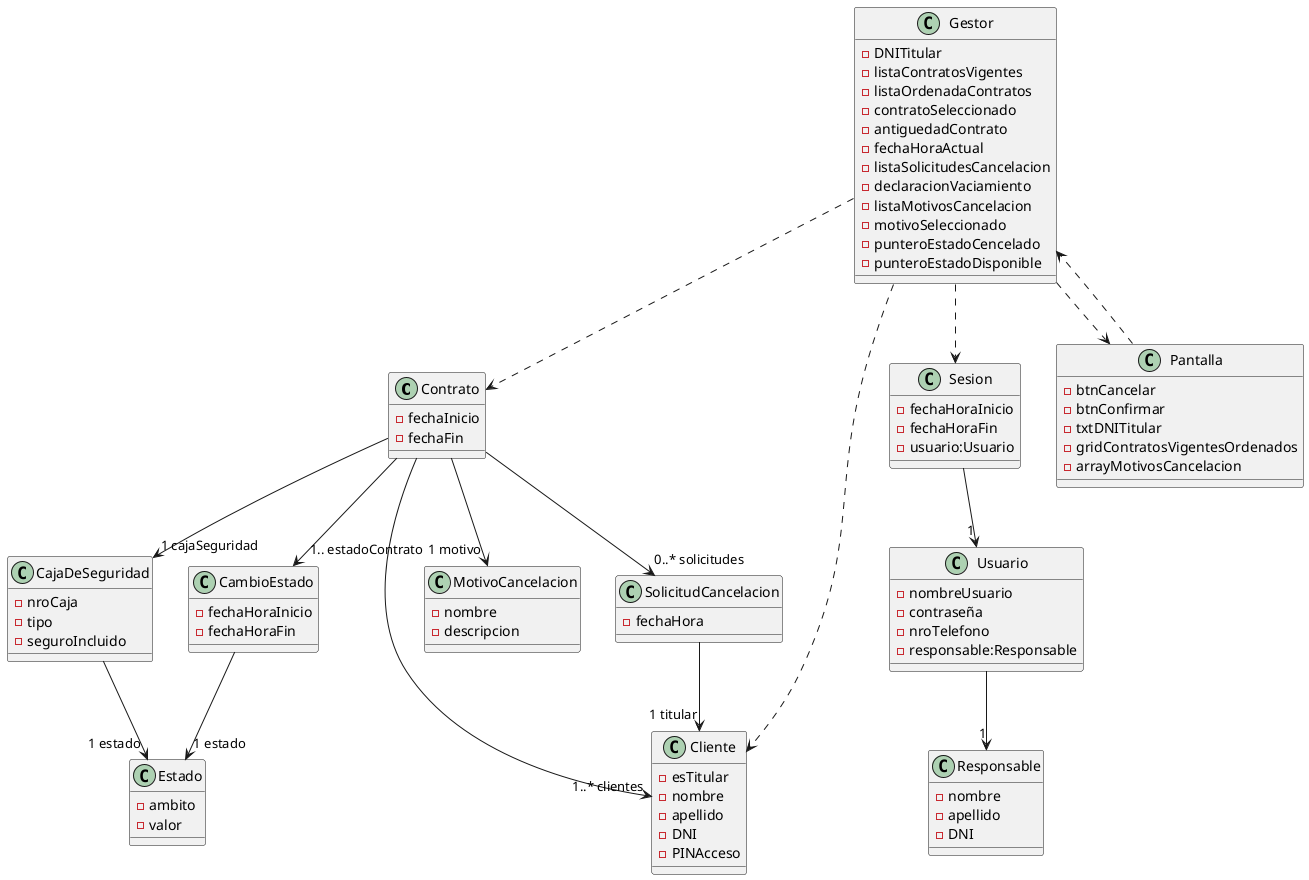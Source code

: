 @startuml

class Contrato{
-fechaInicio
-fechaFin
}

class CajaDeSeguridad{
-nroCaja
-tipo
-seguroIncluido
}

class CambioEstado{
-fechaHoraInicio
-fechaHoraFin
}

class Estado{
-ambito
-valor
}

class Cliente{
-esTitular
-nombre
-apellido
-DNI
-PINAcceso
}

class MotivoCancelacion{
-nombre
-descripcion
}
class SolicitudCancelacion{
-fechaHora
}

class Sesion{
    -fechaHoraInicio
    -fechaHoraFin
    -usuario:Usuario
}
class Usuario{
    -nombreUsuario
    -contraseña
    -nroTelefono
    -responsable:Responsable
}
class Responsable{
    -nombre
    -apellido 
    -DNI
}

class Gestor{
-DNITitular
-listaContratosVigentes
-listaOrdenadaContratos
-contratoSeleccionado
-antiguedadContrato
-fechaHoraActual
-listaSolicitudesCancelacion
-declaracionVaciamiento
-listaMotivosCancelacion
-motivoSeleccionado
-punteroEstadoCencelado
-punteroEstadoDisponible

} 
class Pantalla{
-btnCancelar
-btnConfirmar
-txtDNITitular
-gridContratosVigentesOrdenados
-arrayMotivosCancelacion

}


Sesion --> "1" Usuario
Usuario --> "1" Responsable

Gestor ..> Sesion
Gestor ..> Pantalla
Pantalla ..> Gestor
Gestor..> Contrato
Gestor ..> Cliente

Contrato --> "1..* clientes" Cliente
Contrato --> "0..* solicitudes" SolicitudCancelacion
SolicitudCancelacion --> "1 titular" Cliente
Contrato --> "1 motivo" MotivoCancelacion
Contrato --> "1.. estadoContrato" CambioEstado
CambioEstado --> "1 estado" Estado

Contrato --> "1 cajaSeguridad" CajaDeSeguridad
CajaDeSeguridad --> "1 estado" Estado

@enduml